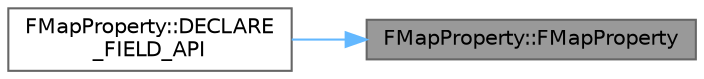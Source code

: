 digraph "FMapProperty::FMapProperty"
{
 // INTERACTIVE_SVG=YES
 // LATEX_PDF_SIZE
  bgcolor="transparent";
  edge [fontname=Helvetica,fontsize=10,labelfontname=Helvetica,labelfontsize=10];
  node [fontname=Helvetica,fontsize=10,shape=box,height=0.2,width=0.4];
  rankdir="RL";
  Node1 [id="Node000001",label="FMapProperty::FMapProperty",height=0.2,width=0.4,color="gray40", fillcolor="grey60", style="filled", fontcolor="black",tooltip=" "];
  Node1 -> Node2 [id="edge1_Node000001_Node000002",dir="back",color="steelblue1",style="solid",tooltip=" "];
  Node2 [id="Node000002",label="FMapProperty::DECLARE\l_FIELD_API",height=0.2,width=0.4,color="grey40", fillcolor="white", style="filled",URL="$d1/d91/classFMapProperty.html#aedfa520f988fd0f8f99160835ef0fe69",tooltip=" "];
}

